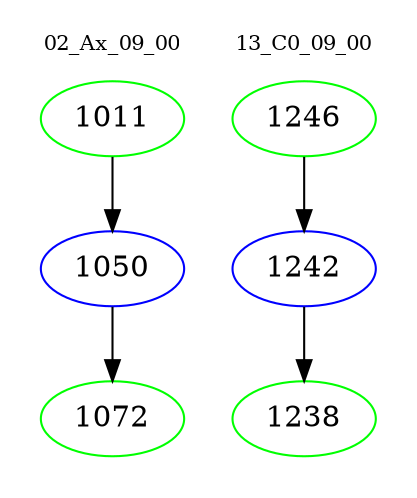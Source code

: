 digraph{
subgraph cluster_0 {
color = white
label = "02_Ax_09_00";
fontsize=10;
T0_1011 [label="1011", color="green"]
T0_1011 -> T0_1050 [color="black"]
T0_1050 [label="1050", color="blue"]
T0_1050 -> T0_1072 [color="black"]
T0_1072 [label="1072", color="green"]
}
subgraph cluster_1 {
color = white
label = "13_C0_09_00";
fontsize=10;
T1_1246 [label="1246", color="green"]
T1_1246 -> T1_1242 [color="black"]
T1_1242 [label="1242", color="blue"]
T1_1242 -> T1_1238 [color="black"]
T1_1238 [label="1238", color="green"]
}
}
